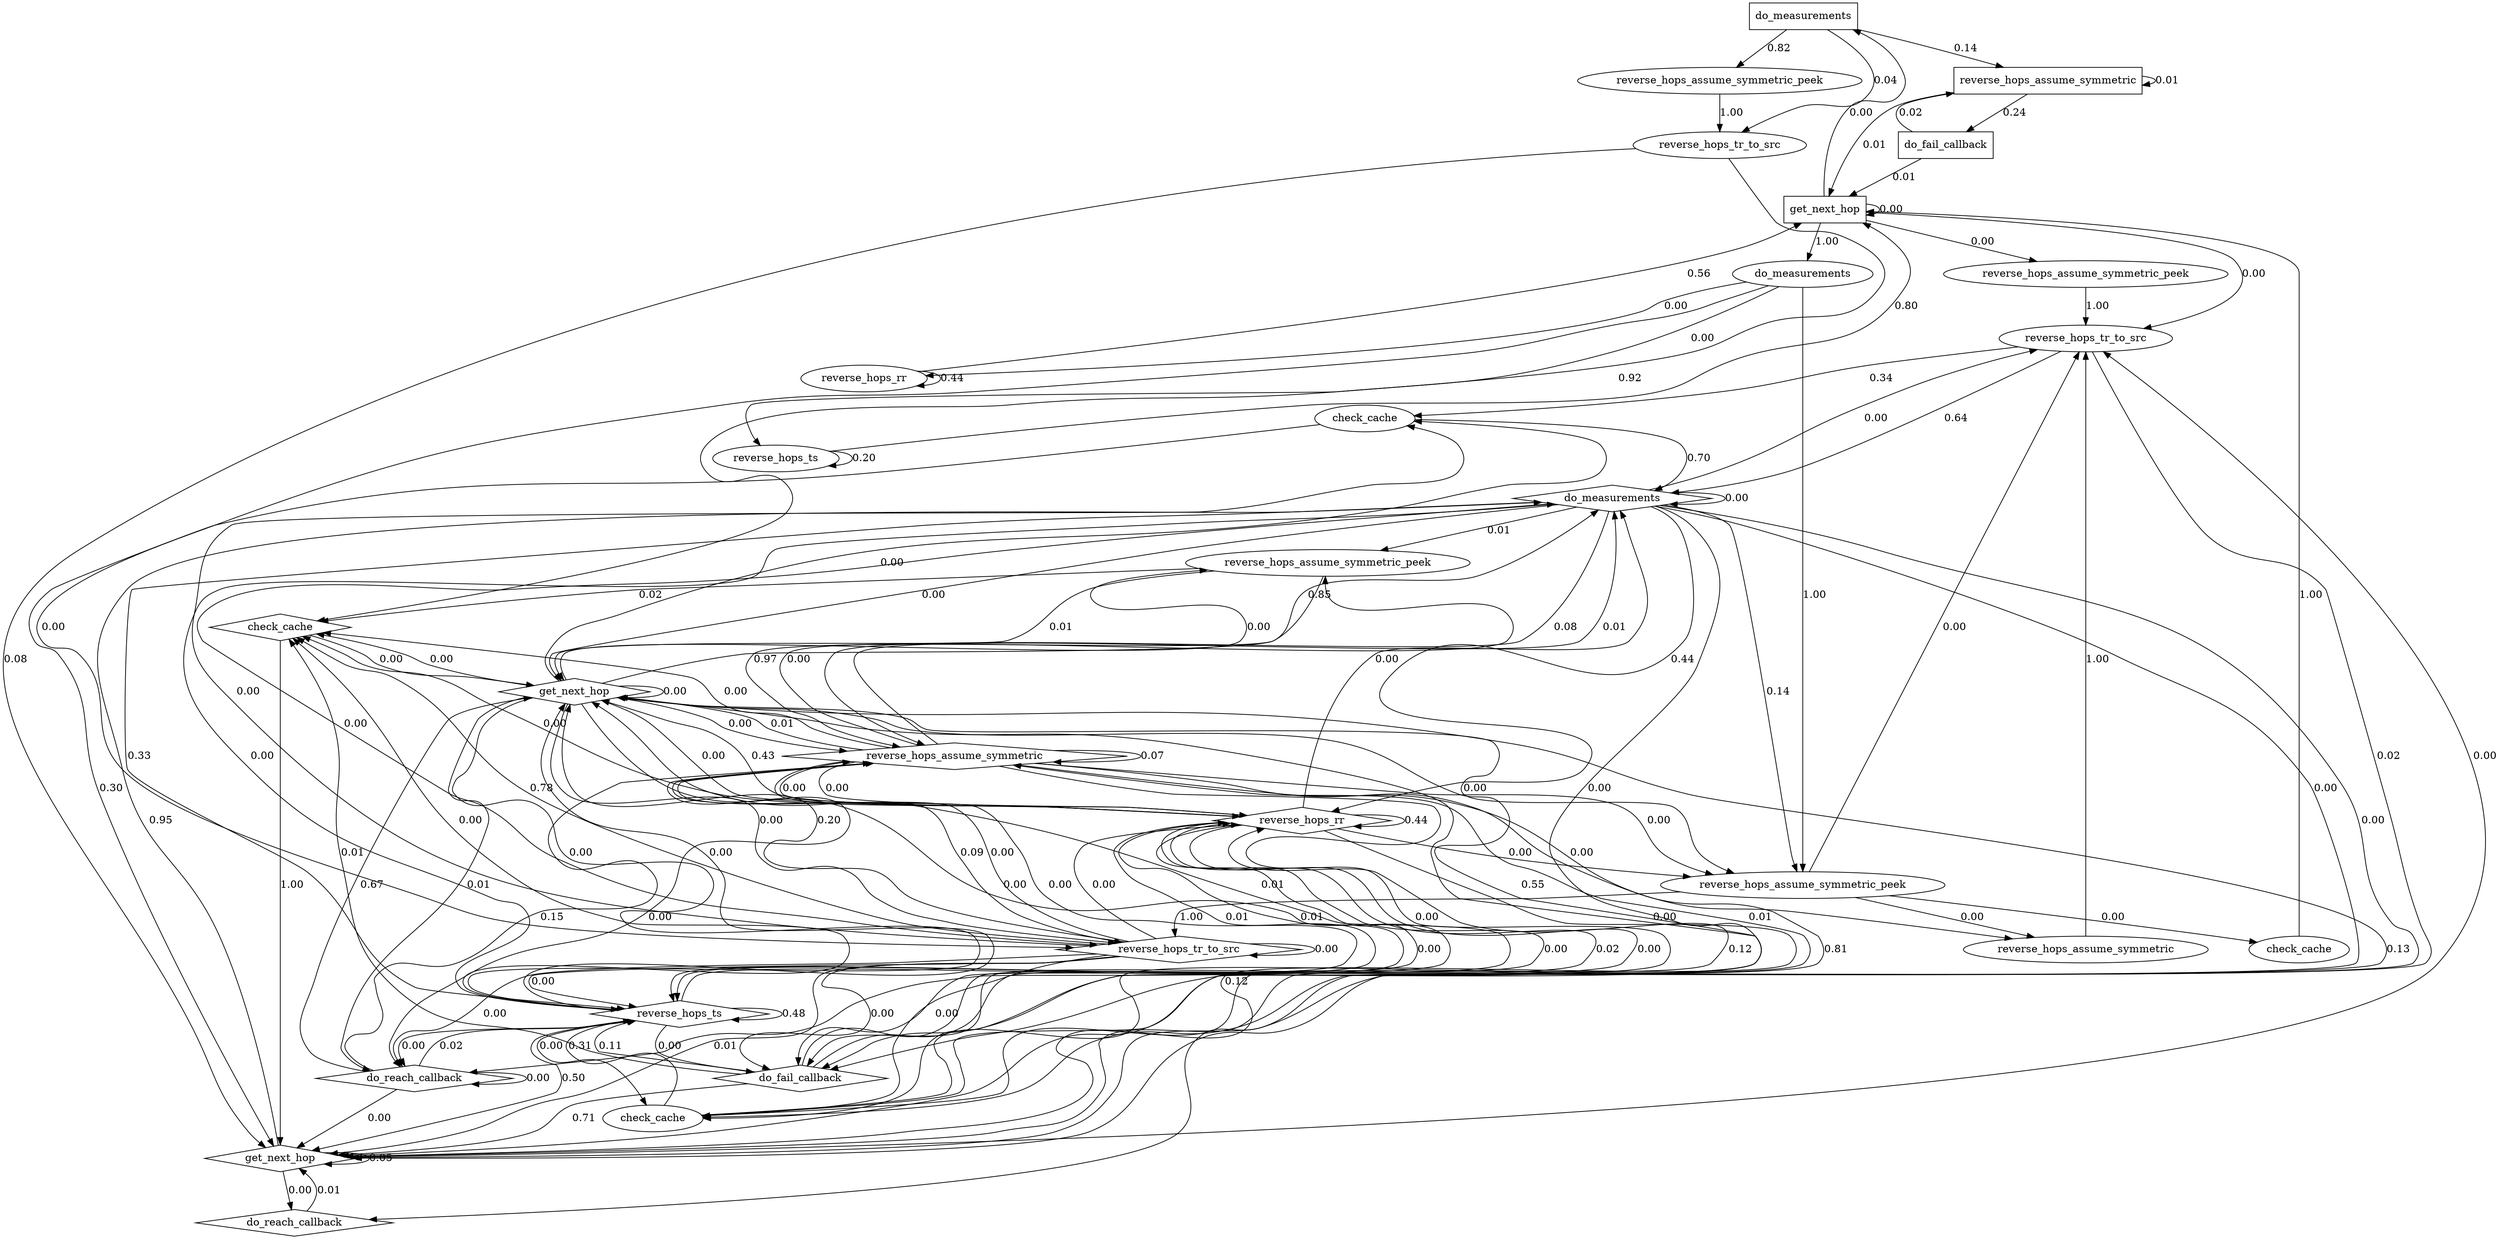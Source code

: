 digraph {
  0 [label="do_measurements",shape=box];
  1 [label="do_fail_callback",shape=box];
  2 [label="get_next_hop",shape=box];
  3 [label="reverse_hops_assume_symmetric",shape=box];
  4 [label="do_measurements"];
  5 [label="reverse_hops_assume_symmetric_peek"];
  6 [label="reverse_hops_tr_to_src"];
  7 [label="reverse_hops_assume_symmetric_peek"];
  8 [label="reverse_hops_tr_to_src"];
  9 [label="check_cache"];
  10 [label="do_measurements",shape=diamond];
  11 [label="get_next_hop",shape=diamond];
  12 [label="check_cache",shape=diamond];
  13 [label="reverse_hops_assume_symmetric_peek"];
  14 [label="reverse_hops_tr_to_src",shape=diamond];
  15 [label="reverse_hops_rr"];
  16 [label="reverse_hops_ts"];
  17 [label="do_reach_callback",shape=diamond];
  18 [label="do_fail_callback",shape=diamond];
  19 [label="get_next_hop",shape=diamond];
  20 [label="check_cache"];
  21 [label="check_cache"];
  22 [label="reverse_hops_assume_symmetric"];
  23 [label="do_reach_callback",shape=diamond];
  24 [label="reverse_hops_ts",shape=diamond];
  25 [label="reverse_hops_rr",shape=diamond];
  26 [label="reverse_hops_assume_symmetric",shape=diamond];
  27 [label="reverse_hops_assume_symmetric_peek"];
0->5 [label="0.82", weight="0.82",];
0->6 [label="0.04", weight="0.04",];
0->3 [label="0.14", weight="0.14",];
1->3 [label="0.02", weight="0.02",];
1->2 [label="0.01", weight="0.01",];
2->4 [label="1.00", weight="1.00",];
2->7 [label="0.00", weight="0.00",];
2->8 [label="0.00", weight="0.00",];
2->2 [label="0.00", weight="0.00",];
2->0 [label="0.00", weight="0.00",];
3->1 [label="0.24", weight="0.24",];
3->3 [label="0.01", weight="0.01",];
3->2 [label="0.01", weight="0.01",];
4->13 [label="1.00", weight="1.00",];
4->14 [label="0.00", weight="0.00",];
4->15 [label="0.00", weight="0.00",];
4->16 [label="0.00", weight="0.00",];
5->6 [label="1.00", weight="1.00",];
6->12 [label="0.92", weight="0.92",];
6->11 [label="0.08", weight="0.08",];
7->8 [label="1.00", weight="1.00",];
8->10 [label="0.64", weight="0.64",];
8->9 [label="0.34", weight="0.34",];
8->11 [label="0.02", weight="0.02",];
9->10 [label="0.70", weight="0.70",];
9->11 [label="0.30", weight="0.30",];
10->24 [label="0.33", weight="0.33",];
10->25 [label="0.44", weight="0.44",];
10->13 [label="0.14", weight="0.14",];
10->14 [label="0.00", weight="0.00",];
10->26 [label="0.08", weight="0.08",];
10->27 [label="0.01", weight="0.01",];
10->8 [label="0.00", weight="0.00",];
10->19 [label="0.00", weight="0.00",];
10->18 [label="0.00", weight="0.00",];
10->20 [label="0.00", weight="0.00",];
10->11 [label="0.00", weight="0.00",];
10->10 [label="0.00", weight="0.00",];
11->23 [label="0.00", weight="0.00",];
11->10 [label="0.95", weight="0.95",];
11->11 [label="0.05", weight="0.05",];
11->8 [label="0.00", weight="0.00",];
12->19 [label="0.00", weight="0.00",];
12->11 [label="1.00", weight="1.00",];
13->14 [label="1.00", weight="1.00",];
13->8 [label="0.00", weight="0.00",];
13->22 [label="0.00", weight="0.00",];
13->21 [label="0.00", weight="0.00",];
14->20 [label="0.00", weight="0.00",];
14->9 [label="0.00", weight="0.00",];
14->19 [label="0.20", weight="0.20",];
14->12 [label="0.78", weight="0.78",];
14->11 [label="0.01", weight="0.01",];
14->14 [label="0.00", weight="0.00",];
14->26 [label="0.00", weight="0.00",];
14->18 [label="0.00", weight="0.00",];
14->24 [label="0.00", weight="0.00",];
14->17 [label="0.00", weight="0.00",];
14->25 [label="0.00", weight="0.00",];
15->15 [label="0.44", weight="0.44",];
15->2 [label="0.56", weight="0.56",];
16->2 [label="0.80", weight="0.80",];
16->16 [label="0.20", weight="0.20",];
17->11 [label="0.00", weight="0.00",];
17->19 [label="0.67", weight="0.67",];
17->24 [label="0.02", weight="0.02",];
17->26 [label="0.15", weight="0.15",];
17->17 [label="0.00", weight="0.00",];
18->19 [label="0.01", weight="0.01",];
18->11 [label="0.71", weight="0.71",];
18->12 [label="0.01", weight="0.01",];
18->24 [label="0.11", weight="0.11",];
18->25 [label="0.02", weight="0.02",];
19->19 [label="0.00", weight="0.00",];
19->17 [label="0.01", weight="0.01",];
19->23 [label="0.13", weight="0.13",];
19->25 [label="0.00", weight="0.00",];
19->24 [label="0.00", weight="0.00",];
19->26 [label="0.00", weight="0.00",];
19->14 [label="0.00", weight="0.00",];
19->10 [label="0.85", weight="0.85",];
19->13 [label="0.00", weight="0.00",];
19->27 [label="0.00", weight="0.00",];
19->12 [label="0.00", weight="0.00",];
19->18 [label="0.00", weight="0.00",];
19->11 [label="0.00", weight="0.00",];
19->9 [label="0.00", weight="0.00",];
20->26 [label="0.01", weight="0.01",];
20->24 [label="0.31", weight="0.31",];
20->25 [label="0.12", weight="0.12",];
20->19 [label="0.55", weight="0.55",];
21->2 [label="1.00", weight="1.00",];
22->8 [label="1.00", weight="1.00",];
23->11 [label="0.01", weight="0.01",];
24->19 [label="0.00", weight="0.00",];
24->11 [label="0.50", weight="0.50",];
24->24 [label="0.48", weight="0.48",];
24->10 [label="0.00", weight="0.00",];
24->25 [label="0.01", weight="0.01",];
24->20 [label="0.00", weight="0.00",];
24->12 [label="0.00", weight="0.00",];
24->18 [label="0.00", weight="0.00",];
24->17 [label="0.00", weight="0.00",];
25->12 [label="0.00", weight="0.00",];
25->10 [label="0.00", weight="0.00",];
25->11 [label="0.12", weight="0.12",];
25->24 [label="0.01", weight="0.01",];
25->25 [label="0.44", weight="0.44",];
25->19 [label="0.43", weight="0.43",];
25->26 [label="0.00", weight="0.00",];
25->13 [label="0.00", weight="0.00",];
25->17 [label="0.00", weight="0.00",];
25->18 [label="0.00", weight="0.00",];
25->20 [label="0.00", weight="0.00",];
26->12 [label="0.00", weight="0.00",];
26->14 [label="0.09", weight="0.09",];
26->26 [label="0.07", weight="0.07",];
26->11 [label="0.81", weight="0.81",];
26->18 [label="0.00", weight="0.00",];
26->22 [label="0.00", weight="0.00",];
26->19 [label="0.01", weight="0.01",];
26->24 [label="0.00", weight="0.00",];
26->10 [label="0.01", weight="0.01",];
26->25 [label="0.00", weight="0.00",];
26->17 [label="0.00", weight="0.00",];
26->27 [label="0.00", weight="0.00",];
26->13 [label="0.00", weight="0.00",];
27->19 [label="0.01", weight="0.01",];
27->26 [label="0.97", weight="0.97",];
27->12 [label="0.02", weight="0.02",];
} // digraph
